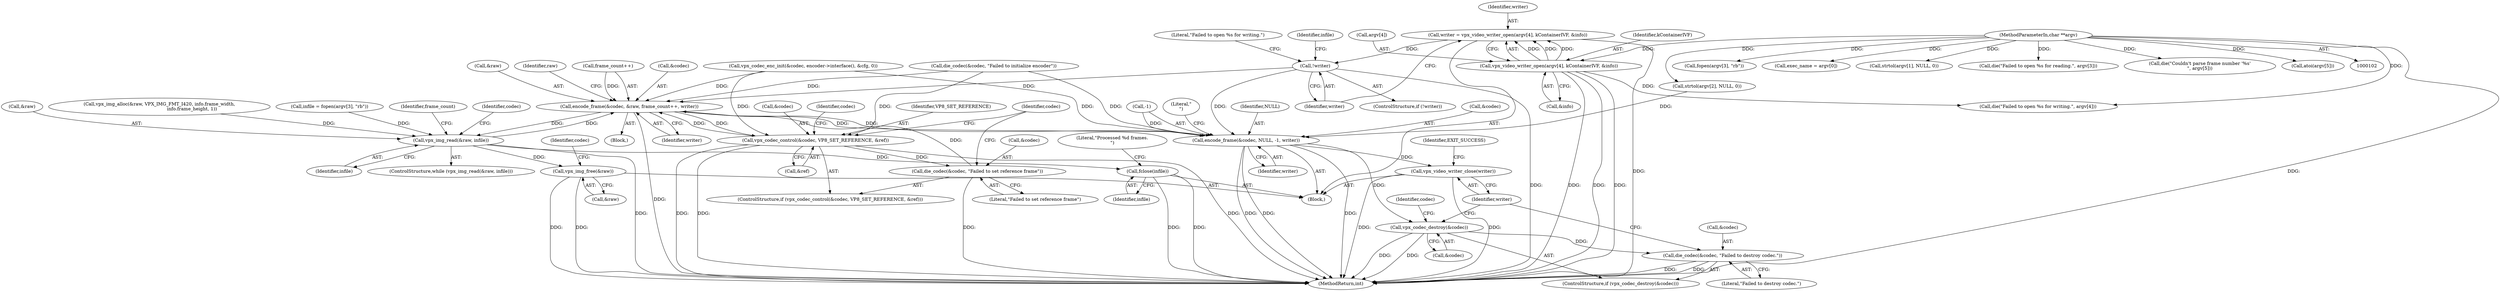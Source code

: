 digraph "1_Android_5a9753fca56f0eeb9f61e342b2fccffc364f9426_23@API" {
"1000331" [label="(Call,writer = vpx_video_writer_open(argv[4], kContainerIVF, &info))"];
"1000333" [label="(Call,vpx_video_writer_open(argv[4], kContainerIVF, &info))"];
"1000104" [label="(MethodParameterIn,char **argv)"];
"1000341" [label="(Call,!writer)"];
"1000409" [label="(Call,encode_frame(&codec, &raw, frame_count++, writer))"];
"1000375" [label="(Call,vpx_img_read(&raw, infile))"];
"1000426" [label="(Call,fclose(infile))"];
"1000431" [label="(Call,vpx_img_free(&raw))"];
"1000399" [label="(Call,vpx_codec_control(&codec, VP8_SET_REFERENCE, &ref))"];
"1000405" [label="(Call,die_codec(&codec, \"Failed to set reference frame\"))"];
"1000417" [label="(Call,encode_frame(&codec, NULL, -1, writer))"];
"1000435" [label="(Call,vpx_codec_destroy(&codec))"];
"1000438" [label="(Call,die_codec(&codec, \"Failed to destroy codec.\"))"];
"1000442" [label="(Call,vpx_video_writer_close(writer))"];
"1000446" [label="(MethodReturn,int)"];
"1000400" [label="(Call,&codec)"];
"1000331" [label="(Call,writer = vpx_video_writer_open(argv[4], kContainerIVF, &info))"];
"1000352" [label="(Call,fopen(argv[3], \"rb\"))"];
"1000429" [label="(Literal,\"Processed %d frames.\n\")"];
"1000438" [label="(Call,die_codec(&codec, \"Failed to destroy codec.\"))"];
"1000425" [label="(Literal,\"\n\")"];
"1000338" [label="(Call,&info)"];
"1000333" [label="(Call,vpx_video_writer_open(argv[4], kContainerIVF, &info))"];
"1000416" [label="(Identifier,writer)"];
"1000375" [label="(Call,vpx_img_read(&raw, infile))"];
"1000399" [label="(Call,vpx_codec_control(&codec, VP8_SET_REFERENCE, &ref))"];
"1000379" [label="(Block,)"];
"1000376" [label="(Call,&raw)"];
"1000427" [label="(Identifier,infile)"];
"1000437" [label="(Identifier,codec)"];
"1000411" [label="(Identifier,codec)"];
"1000435" [label="(Call,vpx_codec_destroy(&codec))"];
"1000443" [label="(Identifier,writer)"];
"1000410" [label="(Call,&codec)"];
"1000440" [label="(Identifier,codec)"];
"1000406" [label="(Call,&codec)"];
"1000104" [label="(MethodParameterIn,char **argv)"];
"1000145" [label="(Call,exec_name = argv[0])"];
"1000405" [label="(Call,die_codec(&codec, \"Failed to set reference frame\"))"];
"1000340" [label="(ControlStructure,if (!writer))"];
"1000432" [label="(Call,&raw)"];
"1000420" [label="(Identifier,NULL)"];
"1000418" [label="(Call,&codec)"];
"1000342" [label="(Identifier,writer)"];
"1000434" [label="(ControlStructure,if (vpx_codec_destroy(&codec)))"];
"1000337" [label="(Identifier,kContainerIVF)"];
"1000398" [label="(ControlStructure,if (vpx_codec_control(&codec, VP8_SET_REFERENCE, &ref)))"];
"1000332" [label="(Identifier,writer)"];
"1000445" [label="(Identifier,EXIT_SUCCESS)"];
"1000439" [label="(Call,&codec)"];
"1000200" [label="(Call,strtol(argv[2], NULL, 0))"];
"1000343" [label="(Call,die(\"Failed to open %s for writing.\", argv[4]))"];
"1000351" [label="(Identifier,infile)"];
"1000374" [label="(ControlStructure,while (vpx_img_read(&raw, infile)))"];
"1000431" [label="(Call,vpx_img_free(&raw))"];
"1000259" [label="(Call,vpx_img_alloc(&raw, VPX_IMG_FMT_I420, info.frame_width,\n                                             info.frame_height, 1))"];
"1000190" [label="(Call,strtol(argv[1], NULL, 0))"];
"1000407" [label="(Identifier,codec)"];
"1000350" [label="(Call,infile = fopen(argv[3], \"rb\"))"];
"1000344" [label="(Literal,\"Failed to open %s for writing.\")"];
"1000442" [label="(Call,vpx_video_writer_close(writer))"];
"1000441" [label="(Literal,\"Failed to destroy codec.\")"];
"1000357" [label="(Call,die(\"Failed to open %s for reading.\", argv[3]))"];
"1000174" [label="(Call,die(\"Couldn't parse frame number '%s'\n\", argv[5]))"];
"1000370" [label="(Call,die_codec(&codec, \"Failed to initialize encoder\"))"];
"1000167" [label="(Call,atoi(argv[5]))"];
"1000363" [label="(Call,vpx_codec_enc_init(&codec, encoder->interface(), &cfg, 0))"];
"1000105" [label="(Block,)"];
"1000334" [label="(Call,argv[4])"];
"1000409" [label="(Call,encode_frame(&codec, &raw, frame_count++, writer))"];
"1000378" [label="(Identifier,infile)"];
"1000421" [label="(Call,-1)"];
"1000341" [label="(Call,!writer)"];
"1000423" [label="(Identifier,writer)"];
"1000403" [label="(Call,&ref)"];
"1000412" [label="(Call,&raw)"];
"1000408" [label="(Literal,\"Failed to set reference frame\")"];
"1000383" [label="(Identifier,frame_count)"];
"1000436" [label="(Call,&codec)"];
"1000417" [label="(Call,encode_frame(&codec, NULL, -1, writer))"];
"1000402" [label="(Identifier,VP8_SET_REFERENCE)"];
"1000377" [label="(Identifier,raw)"];
"1000419" [label="(Identifier,codec)"];
"1000426" [label="(Call,fclose(infile))"];
"1000414" [label="(Call,frame_count++)"];
"1000331" -> "1000105"  [label="AST: "];
"1000331" -> "1000333"  [label="CFG: "];
"1000332" -> "1000331"  [label="AST: "];
"1000333" -> "1000331"  [label="AST: "];
"1000342" -> "1000331"  [label="CFG: "];
"1000331" -> "1000446"  [label="DDG: "];
"1000333" -> "1000331"  [label="DDG: "];
"1000333" -> "1000331"  [label="DDG: "];
"1000333" -> "1000331"  [label="DDG: "];
"1000331" -> "1000341"  [label="DDG: "];
"1000333" -> "1000338"  [label="CFG: "];
"1000334" -> "1000333"  [label="AST: "];
"1000337" -> "1000333"  [label="AST: "];
"1000338" -> "1000333"  [label="AST: "];
"1000333" -> "1000446"  [label="DDG: "];
"1000333" -> "1000446"  [label="DDG: "];
"1000333" -> "1000446"  [label="DDG: "];
"1000104" -> "1000333"  [label="DDG: "];
"1000333" -> "1000343"  [label="DDG: "];
"1000104" -> "1000102"  [label="AST: "];
"1000104" -> "1000446"  [label="DDG: "];
"1000104" -> "1000145"  [label="DDG: "];
"1000104" -> "1000167"  [label="DDG: "];
"1000104" -> "1000174"  [label="DDG: "];
"1000104" -> "1000190"  [label="DDG: "];
"1000104" -> "1000200"  [label="DDG: "];
"1000104" -> "1000343"  [label="DDG: "];
"1000104" -> "1000352"  [label="DDG: "];
"1000104" -> "1000357"  [label="DDG: "];
"1000341" -> "1000340"  [label="AST: "];
"1000341" -> "1000342"  [label="CFG: "];
"1000342" -> "1000341"  [label="AST: "];
"1000344" -> "1000341"  [label="CFG: "];
"1000351" -> "1000341"  [label="CFG: "];
"1000341" -> "1000446"  [label="DDG: "];
"1000341" -> "1000409"  [label="DDG: "];
"1000341" -> "1000417"  [label="DDG: "];
"1000409" -> "1000379"  [label="AST: "];
"1000409" -> "1000416"  [label="CFG: "];
"1000410" -> "1000409"  [label="AST: "];
"1000412" -> "1000409"  [label="AST: "];
"1000414" -> "1000409"  [label="AST: "];
"1000416" -> "1000409"  [label="AST: "];
"1000377" -> "1000409"  [label="CFG: "];
"1000409" -> "1000446"  [label="DDG: "];
"1000409" -> "1000375"  [label="DDG: "];
"1000409" -> "1000399"  [label="DDG: "];
"1000363" -> "1000409"  [label="DDG: "];
"1000399" -> "1000409"  [label="DDG: "];
"1000405" -> "1000409"  [label="DDG: "];
"1000370" -> "1000409"  [label="DDG: "];
"1000375" -> "1000409"  [label="DDG: "];
"1000414" -> "1000409"  [label="DDG: "];
"1000409" -> "1000417"  [label="DDG: "];
"1000409" -> "1000417"  [label="DDG: "];
"1000375" -> "1000374"  [label="AST: "];
"1000375" -> "1000378"  [label="CFG: "];
"1000376" -> "1000375"  [label="AST: "];
"1000378" -> "1000375"  [label="AST: "];
"1000383" -> "1000375"  [label="CFG: "];
"1000419" -> "1000375"  [label="CFG: "];
"1000375" -> "1000446"  [label="DDG: "];
"1000259" -> "1000375"  [label="DDG: "];
"1000350" -> "1000375"  [label="DDG: "];
"1000375" -> "1000426"  [label="DDG: "];
"1000375" -> "1000431"  [label="DDG: "];
"1000426" -> "1000105"  [label="AST: "];
"1000426" -> "1000427"  [label="CFG: "];
"1000427" -> "1000426"  [label="AST: "];
"1000429" -> "1000426"  [label="CFG: "];
"1000426" -> "1000446"  [label="DDG: "];
"1000426" -> "1000446"  [label="DDG: "];
"1000431" -> "1000105"  [label="AST: "];
"1000431" -> "1000432"  [label="CFG: "];
"1000432" -> "1000431"  [label="AST: "];
"1000437" -> "1000431"  [label="CFG: "];
"1000431" -> "1000446"  [label="DDG: "];
"1000431" -> "1000446"  [label="DDG: "];
"1000399" -> "1000398"  [label="AST: "];
"1000399" -> "1000403"  [label="CFG: "];
"1000400" -> "1000399"  [label="AST: "];
"1000402" -> "1000399"  [label="AST: "];
"1000403" -> "1000399"  [label="AST: "];
"1000407" -> "1000399"  [label="CFG: "];
"1000411" -> "1000399"  [label="CFG: "];
"1000399" -> "1000446"  [label="DDG: "];
"1000399" -> "1000446"  [label="DDG: "];
"1000399" -> "1000446"  [label="DDG: "];
"1000363" -> "1000399"  [label="DDG: "];
"1000370" -> "1000399"  [label="DDG: "];
"1000399" -> "1000405"  [label="DDG: "];
"1000405" -> "1000398"  [label="AST: "];
"1000405" -> "1000408"  [label="CFG: "];
"1000406" -> "1000405"  [label="AST: "];
"1000408" -> "1000405"  [label="AST: "];
"1000411" -> "1000405"  [label="CFG: "];
"1000405" -> "1000446"  [label="DDG: "];
"1000417" -> "1000105"  [label="AST: "];
"1000417" -> "1000423"  [label="CFG: "];
"1000418" -> "1000417"  [label="AST: "];
"1000420" -> "1000417"  [label="AST: "];
"1000421" -> "1000417"  [label="AST: "];
"1000423" -> "1000417"  [label="AST: "];
"1000425" -> "1000417"  [label="CFG: "];
"1000417" -> "1000446"  [label="DDG: "];
"1000417" -> "1000446"  [label="DDG: "];
"1000417" -> "1000446"  [label="DDG: "];
"1000363" -> "1000417"  [label="DDG: "];
"1000370" -> "1000417"  [label="DDG: "];
"1000200" -> "1000417"  [label="DDG: "];
"1000421" -> "1000417"  [label="DDG: "];
"1000417" -> "1000435"  [label="DDG: "];
"1000417" -> "1000442"  [label="DDG: "];
"1000435" -> "1000434"  [label="AST: "];
"1000435" -> "1000436"  [label="CFG: "];
"1000436" -> "1000435"  [label="AST: "];
"1000440" -> "1000435"  [label="CFG: "];
"1000443" -> "1000435"  [label="CFG: "];
"1000435" -> "1000446"  [label="DDG: "];
"1000435" -> "1000446"  [label="DDG: "];
"1000435" -> "1000438"  [label="DDG: "];
"1000438" -> "1000434"  [label="AST: "];
"1000438" -> "1000441"  [label="CFG: "];
"1000439" -> "1000438"  [label="AST: "];
"1000441" -> "1000438"  [label="AST: "];
"1000443" -> "1000438"  [label="CFG: "];
"1000438" -> "1000446"  [label="DDG: "];
"1000438" -> "1000446"  [label="DDG: "];
"1000442" -> "1000105"  [label="AST: "];
"1000442" -> "1000443"  [label="CFG: "];
"1000443" -> "1000442"  [label="AST: "];
"1000445" -> "1000442"  [label="CFG: "];
"1000442" -> "1000446"  [label="DDG: "];
"1000442" -> "1000446"  [label="DDG: "];
}
